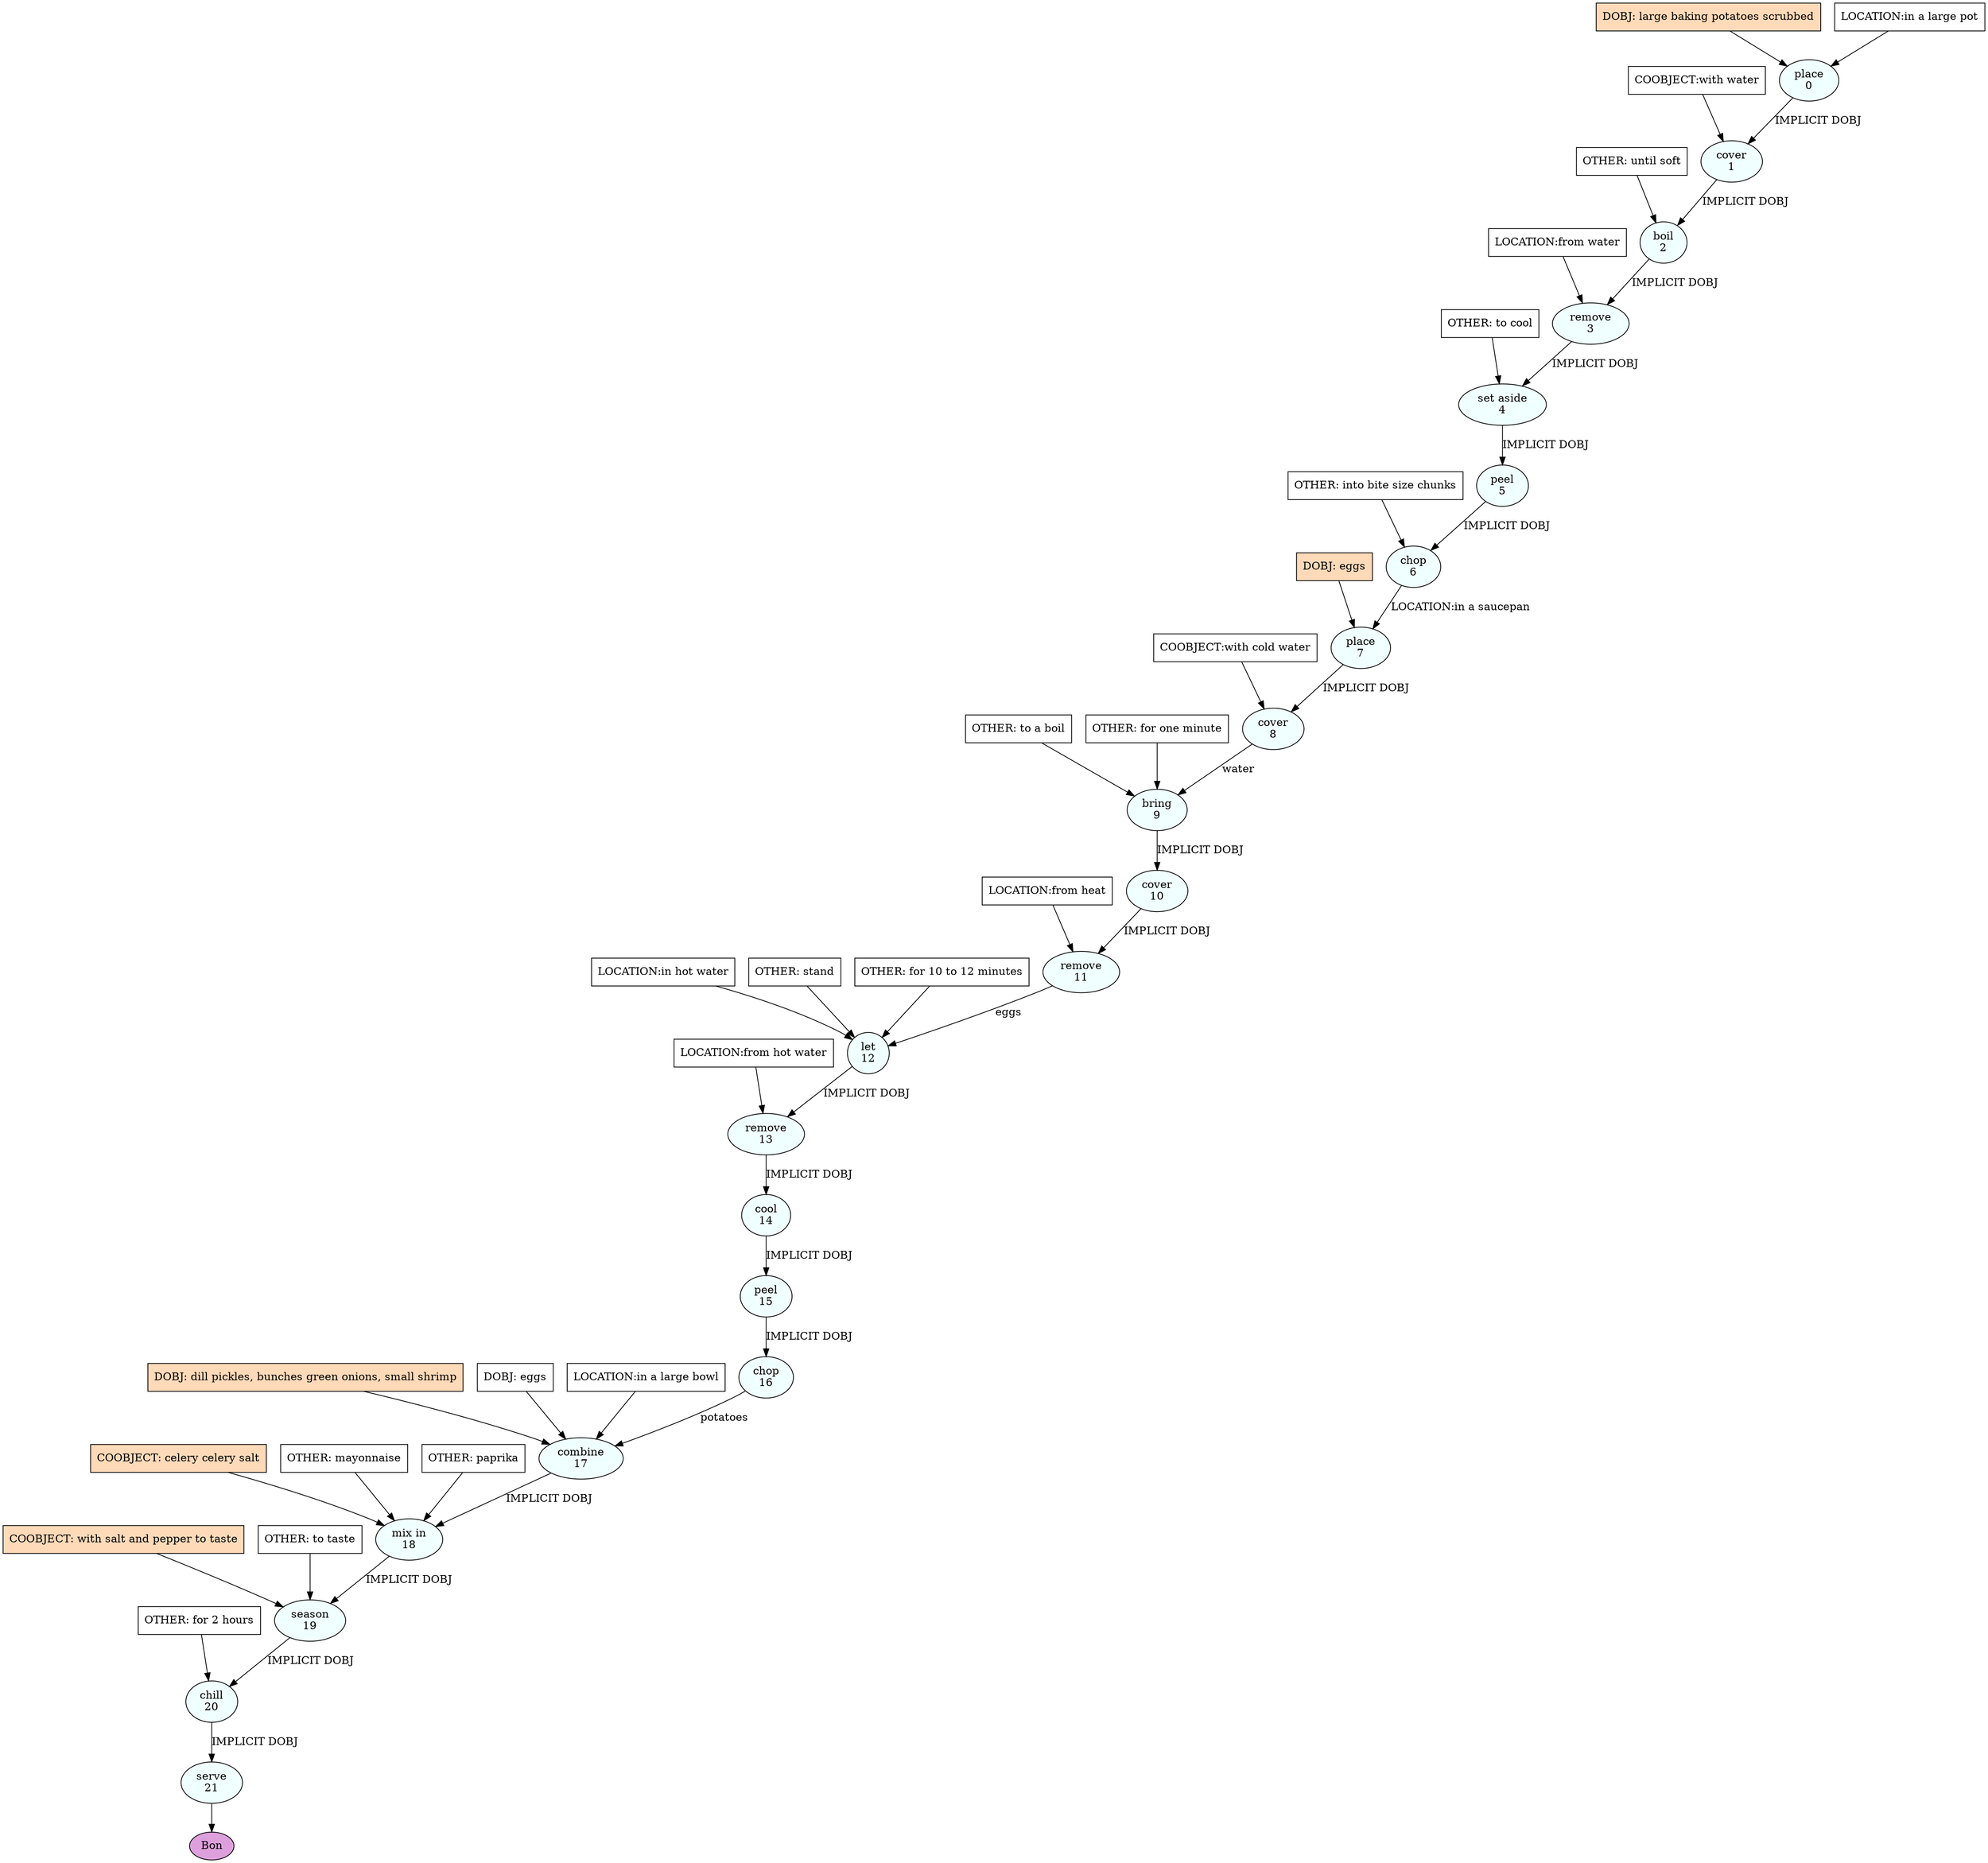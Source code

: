 digraph recipe {
E0[label="place
0", shape=oval, style=filled, fillcolor=azure]
E1[label="cover
1", shape=oval, style=filled, fillcolor=azure]
E2[label="boil
2", shape=oval, style=filled, fillcolor=azure]
E3[label="remove
3", shape=oval, style=filled, fillcolor=azure]
E4[label="set aside
4", shape=oval, style=filled, fillcolor=azure]
E5[label="peel
5", shape=oval, style=filled, fillcolor=azure]
E6[label="chop
6", shape=oval, style=filled, fillcolor=azure]
E7[label="place
7", shape=oval, style=filled, fillcolor=azure]
E8[label="cover
8", shape=oval, style=filled, fillcolor=azure]
E9[label="bring
9", shape=oval, style=filled, fillcolor=azure]
E10[label="cover
10", shape=oval, style=filled, fillcolor=azure]
E11[label="remove
11", shape=oval, style=filled, fillcolor=azure]
E12[label="let
12", shape=oval, style=filled, fillcolor=azure]
E13[label="remove
13", shape=oval, style=filled, fillcolor=azure]
E14[label="cool
14", shape=oval, style=filled, fillcolor=azure]
E15[label="peel
15", shape=oval, style=filled, fillcolor=azure]
E16[label="chop
16", shape=oval, style=filled, fillcolor=azure]
E17[label="combine
17", shape=oval, style=filled, fillcolor=azure]
E18[label="mix in
18", shape=oval, style=filled, fillcolor=azure]
E19[label="season
19", shape=oval, style=filled, fillcolor=azure]
E20[label="chill
20", shape=oval, style=filled, fillcolor=azure]
E21[label="serve
21", shape=oval, style=filled, fillcolor=azure]
D0[label="DOBJ: large baking potatoes scrubbed", shape=box, style=filled, fillcolor=peachpuff]
D0 -> E0
P0_0[label="LOCATION:in a large pot", shape=box, style=filled, fillcolor=white]
P0_0 -> E0
E0 -> E1 [label="IMPLICIT DOBJ"]
P1_0_0[label="COOBJECT:with water", shape=box, style=filled, fillcolor=white]
P1_0_0 -> E1
E1 -> E2 [label="IMPLICIT DOBJ"]
O2_0_0[label="OTHER: until soft", shape=box, style=filled, fillcolor=white]
O2_0_0 -> E2
E2 -> E3 [label="IMPLICIT DOBJ"]
P3_0_0[label="LOCATION:from water", shape=box, style=filled, fillcolor=white]
P3_0_0 -> E3
E3 -> E4 [label="IMPLICIT DOBJ"]
O4_0_0[label="OTHER: to cool", shape=box, style=filled, fillcolor=white]
O4_0_0 -> E4
E4 -> E5 [label="IMPLICIT DOBJ"]
E5 -> E6 [label="IMPLICIT DOBJ"]
O6_0_0[label="OTHER: into bite size chunks", shape=box, style=filled, fillcolor=white]
O6_0_0 -> E6
D7_ing[label="DOBJ: eggs", shape=box, style=filled, fillcolor=peachpuff]
D7_ing -> E7
E6 -> E7 [label="LOCATION:in a saucepan"]
E7 -> E8 [label="IMPLICIT DOBJ"]
P8_0_0[label="COOBJECT:with cold water", shape=box, style=filled, fillcolor=white]
P8_0_0 -> E8
E8 -> E9 [label="water"]
O9_0_0[label="OTHER: to a boil", shape=box, style=filled, fillcolor=white]
O9_0_0 -> E9
O9_1_0[label="OTHER: for one minute", shape=box, style=filled, fillcolor=white]
O9_1_0 -> E9
E9 -> E10 [label="IMPLICIT DOBJ"]
E10 -> E11 [label="IMPLICIT DOBJ"]
P11_0_0[label="LOCATION:from heat", shape=box, style=filled, fillcolor=white]
P11_0_0 -> E11
E11 -> E12 [label="eggs"]
P12_0_0[label="LOCATION:in hot water", shape=box, style=filled, fillcolor=white]
P12_0_0 -> E12
O12_0_0[label="OTHER: stand", shape=box, style=filled, fillcolor=white]
O12_0_0 -> E12
O12_1_0[label="OTHER: for 10 to 12 minutes", shape=box, style=filled, fillcolor=white]
O12_1_0 -> E12
E12 -> E13 [label="IMPLICIT DOBJ"]
P13_0_0[label="LOCATION:from hot water", shape=box, style=filled, fillcolor=white]
P13_0_0 -> E13
E13 -> E14 [label="IMPLICIT DOBJ"]
E14 -> E15 [label="IMPLICIT DOBJ"]
E15 -> E16 [label="IMPLICIT DOBJ"]
D17_ing[label="DOBJ: dill pickles, bunches green onions, small shrimp", shape=box, style=filled, fillcolor=peachpuff]
D17_ing -> E17
E16 -> E17 [label="potatoes"]
D17_1[label="DOBJ: eggs", shape=box, style=filled, fillcolor=white]
D17_1 -> E17
P17_0_0[label="LOCATION:in a large bowl", shape=box, style=filled, fillcolor=white]
P17_0_0 -> E17
E17 -> E18 [label="IMPLICIT DOBJ"]
P18_0_ing[label="COOBJECT: celery celery salt", shape=box, style=filled, fillcolor=peachpuff]
P18_0_ing -> E18
O18_0_0[label="OTHER: mayonnaise", shape=box, style=filled, fillcolor=white]
O18_0_0 -> E18
O18_1_0[label="OTHER: paprika", shape=box, style=filled, fillcolor=white]
O18_1_0 -> E18
E18 -> E19 [label="IMPLICIT DOBJ"]
P19_0_ing[label="COOBJECT: with salt and pepper to taste", shape=box, style=filled, fillcolor=peachpuff]
P19_0_ing -> E19
O19_0_0[label="OTHER: to taste", shape=box, style=filled, fillcolor=white]
O19_0_0 -> E19
E19 -> E20 [label="IMPLICIT DOBJ"]
O20_0_0[label="OTHER: for 2 hours", shape=box, style=filled, fillcolor=white]
O20_0_0 -> E20
E20 -> E21 [label="IMPLICIT DOBJ"]
EOR[label="Bon", shape=oval, style=filled, fillcolor=plum]
E21 -> EOR
}
